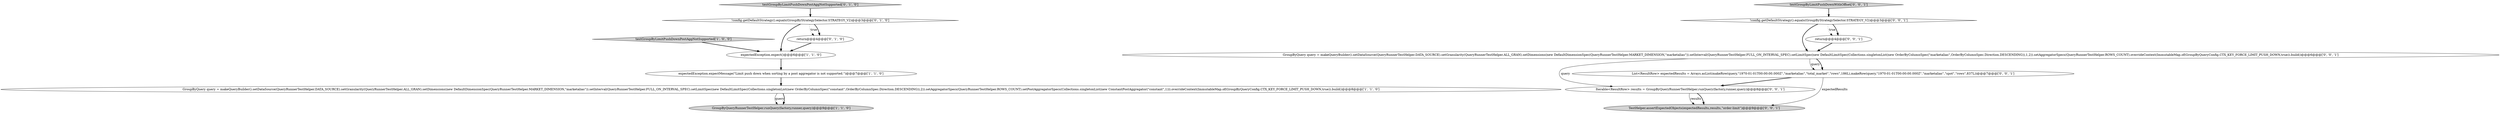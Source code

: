 digraph {
4 [style = filled, label = "GroupByQuery query = makeQueryBuilder().setDataSource(QueryRunnerTestHelper.DATA_SOURCE).setGranularity(QueryRunnerTestHelper.ALL_GRAN).setDimensions(new DefaultDimensionSpec(QueryRunnerTestHelper.MARKET_DIMENSION,\"marketalias\")).setInterval(QueryRunnerTestHelper.FULL_ON_INTERVAL_SPEC).setLimitSpec(new DefaultLimitSpec(Collections.singletonList(new OrderByColumnSpec(\"constant\",OrderByColumnSpec.Direction.DESCENDING)),2)).setAggregatorSpecs(QueryRunnerTestHelper.ROWS_COUNT).setPostAggregatorSpecs(Collections.singletonList(new ConstantPostAggregator(\"constant\",1))).overrideContext(ImmutableMap.of(GroupByQueryConfig.CTX_KEY_FORCE_LIMIT_PUSH_DOWN,true)).build()@@@8@@@['1', '1', '0']", fillcolor = white, shape = ellipse image = "AAA0AAABBB1BBB"];
0 [style = filled, label = "testGroupByLimitPushDownPostAggNotSupported['1', '0', '0']", fillcolor = lightgray, shape = diamond image = "AAA0AAABBB1BBB"];
1 [style = filled, label = "expectedException.expect()@@@6@@@['1', '1', '0']", fillcolor = white, shape = ellipse image = "AAA0AAABBB1BBB"];
12 [style = filled, label = "testGroupByLimitPushDownWithOffset['0', '0', '1']", fillcolor = lightgray, shape = diamond image = "AAA0AAABBB3BBB"];
11 [style = filled, label = "TestHelper.assertExpectedObjects(expectedResults,results,\"order-limit\")@@@9@@@['0', '0', '1']", fillcolor = lightgray, shape = ellipse image = "AAA0AAABBB3BBB"];
9 [style = filled, label = "GroupByQuery query = makeQueryBuilder().setDataSource(QueryRunnerTestHelper.DATA_SOURCE).setGranularity(QueryRunnerTestHelper.ALL_GRAN).setDimensions(new DefaultDimensionSpec(QueryRunnerTestHelper.MARKET_DIMENSION,\"marketalias\")).setInterval(QueryRunnerTestHelper.FULL_ON_INTERVAL_SPEC).setLimitSpec(new DefaultLimitSpec(Collections.singletonList(new OrderByColumnSpec(\"marketalias\",OrderByColumnSpec.Direction.DESCENDING)),1,2)).setAggregatorSpecs(QueryRunnerTestHelper.ROWS_COUNT).overrideContext(ImmutableMap.of(GroupByQueryConfig.CTX_KEY_FORCE_LIMIT_PUSH_DOWN,true)).build()@@@6@@@['0', '0', '1']", fillcolor = white, shape = ellipse image = "AAA0AAABBB3BBB"];
7 [style = filled, label = "return@@@4@@@['0', '1', '0']", fillcolor = white, shape = ellipse image = "AAA1AAABBB2BBB"];
13 [style = filled, label = "Iterable<ResultRow> results = GroupByQueryRunnerTestHelper.runQuery(factory,runner,query)@@@8@@@['0', '0', '1']", fillcolor = white, shape = ellipse image = "AAA0AAABBB3BBB"];
2 [style = filled, label = "GroupByQueryRunnerTestHelper.runQuery(factory,runner,query)@@@9@@@['1', '1', '0']", fillcolor = lightgray, shape = ellipse image = "AAA0AAABBB1BBB"];
3 [style = filled, label = "expectedException.expectMessage(\"Limit push down when sorting by a post aggregator is not supported.\")@@@7@@@['1', '1', '0']", fillcolor = white, shape = ellipse image = "AAA0AAABBB1BBB"];
14 [style = filled, label = "!config.getDefaultStrategy().equals(GroupByStrategySelector.STRATEGY_V2)@@@3@@@['0', '0', '1']", fillcolor = white, shape = diamond image = "AAA0AAABBB3BBB"];
6 [style = filled, label = "!config.getDefaultStrategy().equals(GroupByStrategySelector.STRATEGY_V2)@@@3@@@['0', '1', '0']", fillcolor = white, shape = diamond image = "AAA1AAABBB2BBB"];
5 [style = filled, label = "testGroupByLimitPushDownPostAggNotSupported['0', '1', '0']", fillcolor = lightgray, shape = diamond image = "AAA0AAABBB2BBB"];
10 [style = filled, label = "List<ResultRow> expectedResults = Arrays.asList(makeRow(query,\"1970-01-01T00:00:00.000Z\",\"marketalias\",\"total_market\",\"rows\",186L),makeRow(query,\"1970-01-01T00:00:00.000Z\",\"marketalias\",\"spot\",\"rows\",837L))@@@7@@@['0', '0', '1']", fillcolor = white, shape = ellipse image = "AAA0AAABBB3BBB"];
8 [style = filled, label = "return@@@4@@@['0', '0', '1']", fillcolor = white, shape = ellipse image = "AAA0AAABBB3BBB"];
8->9 [style = bold, label=""];
6->7 [style = dotted, label="true"];
13->11 [style = solid, label="results"];
12->14 [style = bold, label=""];
14->8 [style = dotted, label="true"];
14->9 [style = bold, label=""];
4->2 [style = solid, label="query"];
10->11 [style = solid, label="expectedResults"];
0->1 [style = bold, label=""];
4->2 [style = bold, label=""];
13->11 [style = bold, label=""];
1->3 [style = bold, label=""];
10->13 [style = bold, label=""];
9->13 [style = solid, label="query"];
14->8 [style = bold, label=""];
9->10 [style = solid, label="query"];
7->1 [style = bold, label=""];
6->7 [style = bold, label=""];
6->1 [style = bold, label=""];
3->4 [style = bold, label=""];
5->6 [style = bold, label=""];
9->10 [style = bold, label=""];
}

